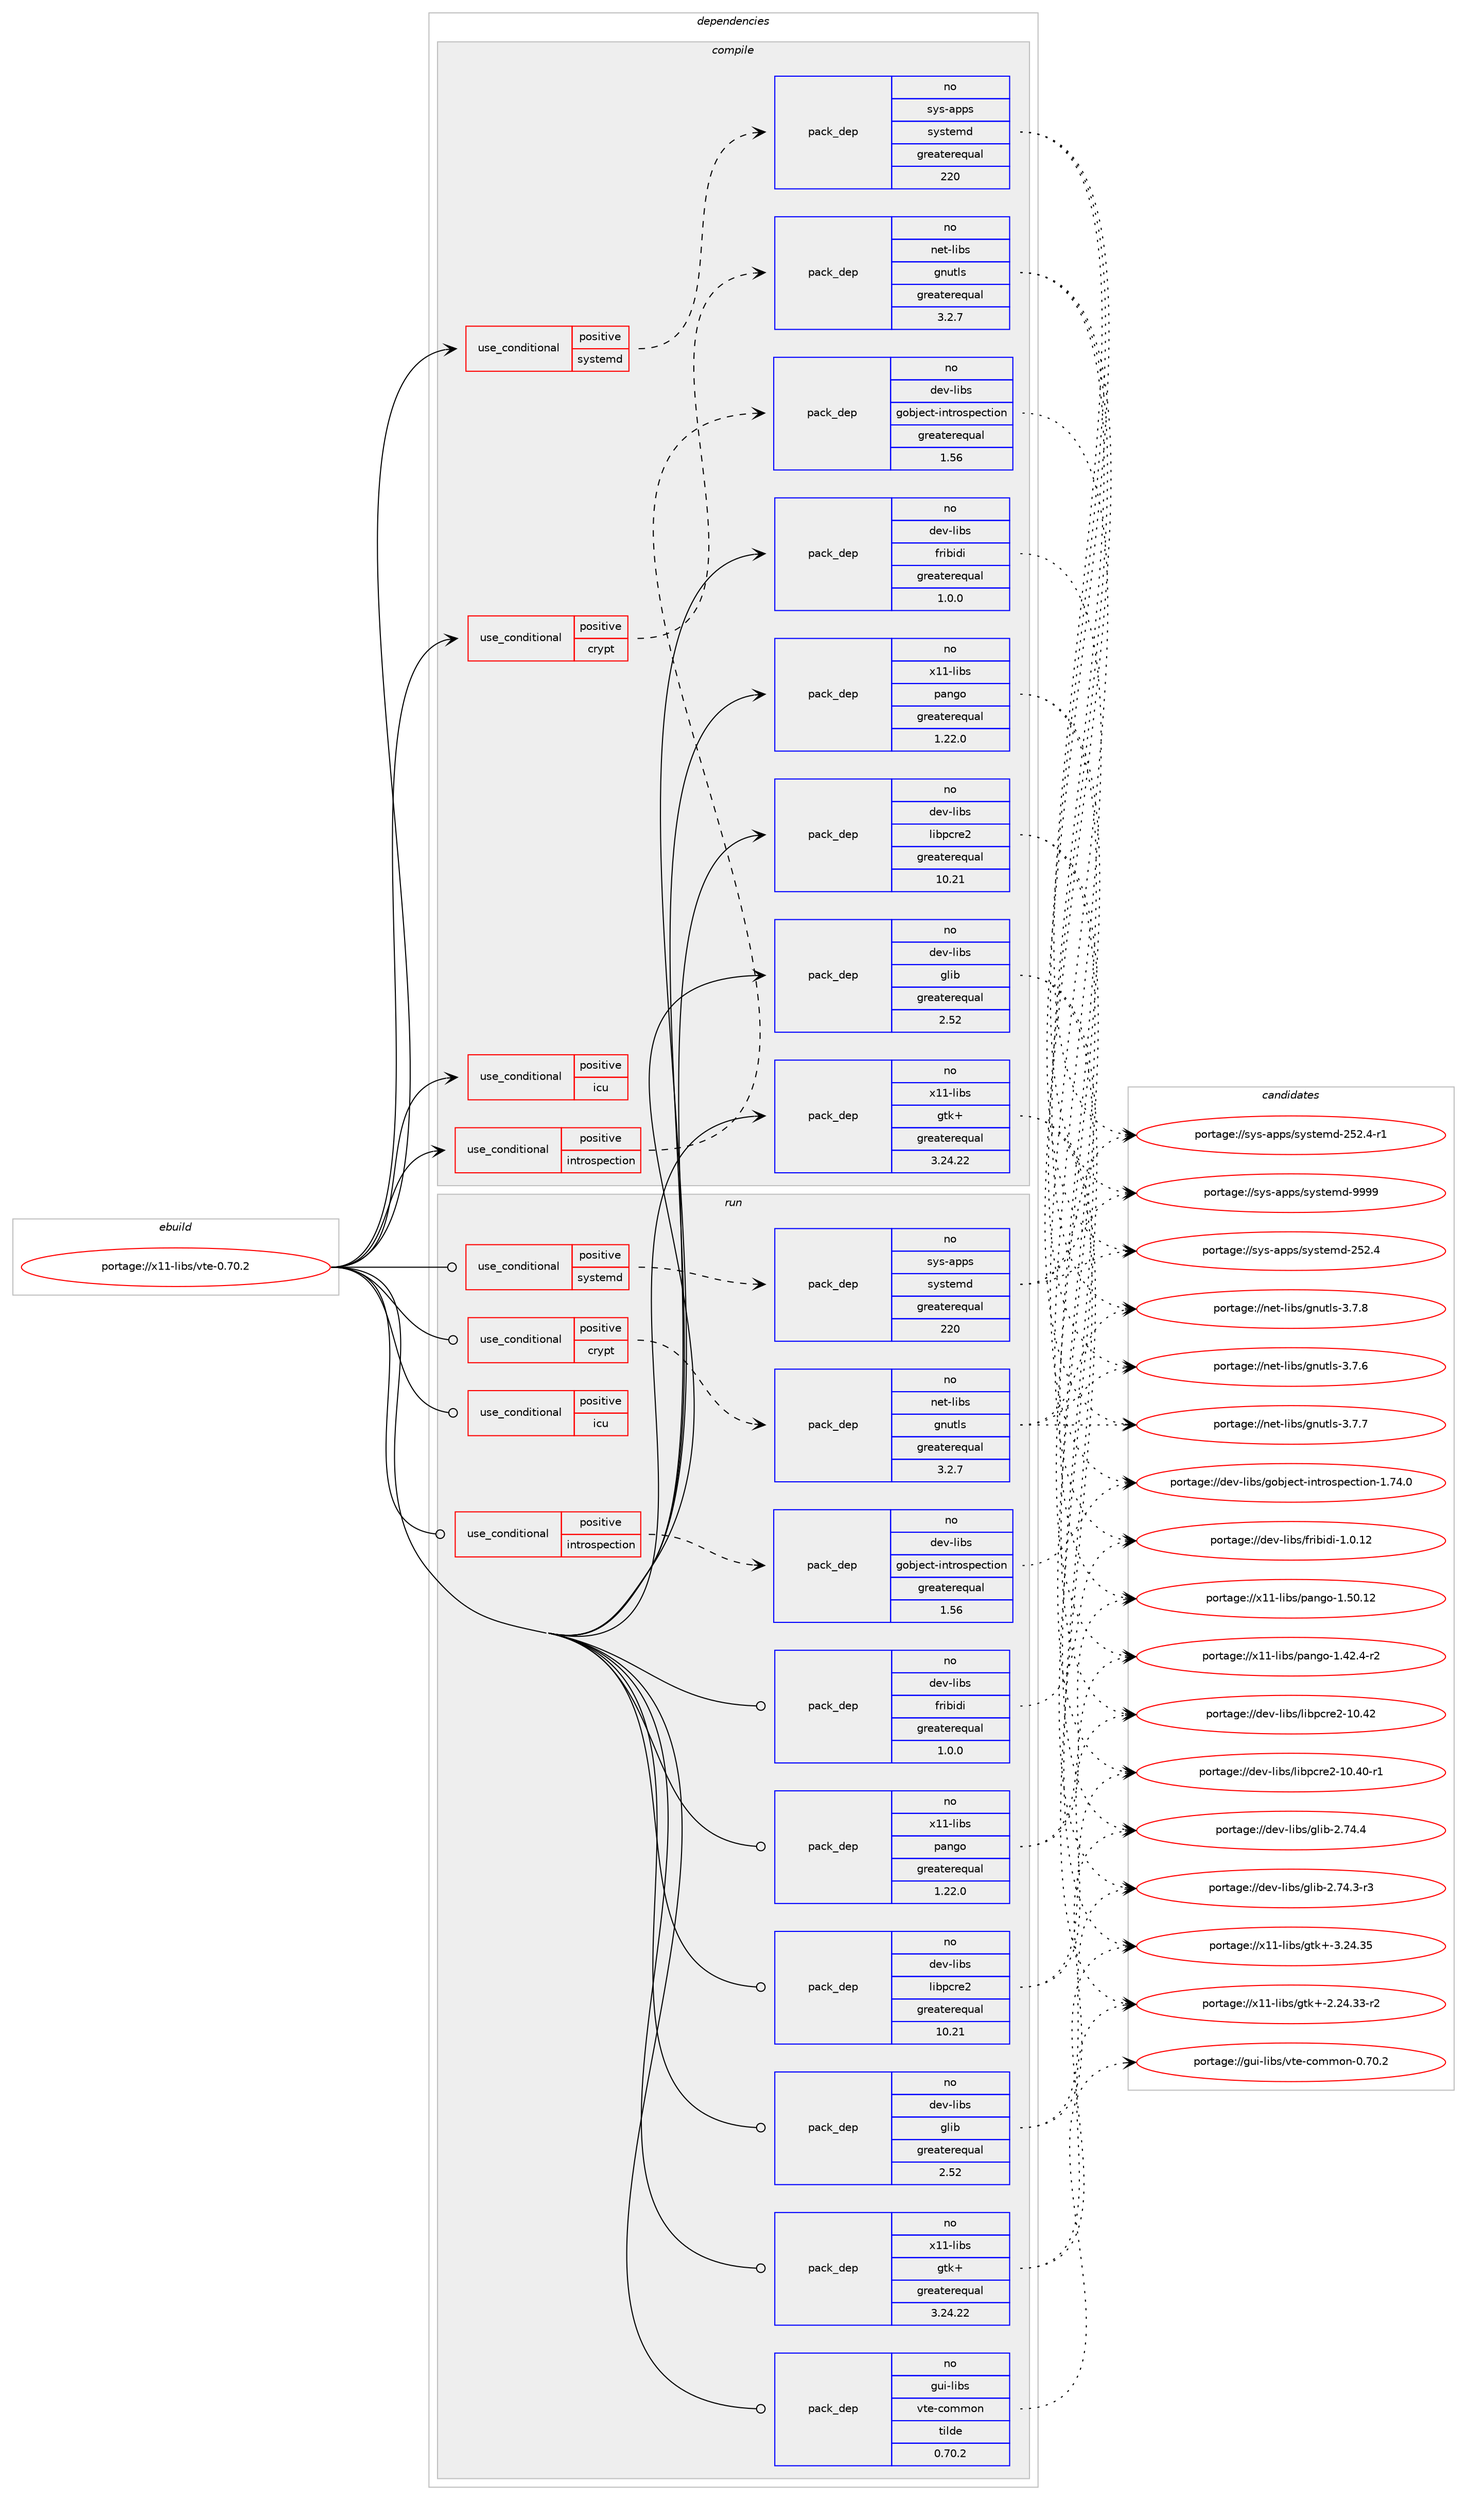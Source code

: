 digraph prolog {

# *************
# Graph options
# *************

newrank=true;
concentrate=true;
compound=true;
graph [rankdir=LR,fontname=Helvetica,fontsize=10,ranksep=1.5];#, ranksep=2.5, nodesep=0.2];
edge  [arrowhead=vee];
node  [fontname=Helvetica,fontsize=10];

# **********
# The ebuild
# **********

subgraph cluster_leftcol {
color=gray;
rank=same;
label=<<i>ebuild</i>>;
id [label="portage://x11-libs/vte-0.70.2", color=red, width=4, href="../x11-libs/vte-0.70.2.svg"];
}

# ****************
# The dependencies
# ****************

subgraph cluster_midcol {
color=gray;
label=<<i>dependencies</i>>;
subgraph cluster_compile {
fillcolor="#eeeeee";
style=filled;
label=<<i>compile</i>>;
subgraph cond6414 {
dependency10336 [label=<<TABLE BORDER="0" CELLBORDER="1" CELLSPACING="0" CELLPADDING="4"><TR><TD ROWSPAN="3" CELLPADDING="10">use_conditional</TD></TR><TR><TD>positive</TD></TR><TR><TD>crypt</TD></TR></TABLE>>, shape=none, color=red];
subgraph pack3797 {
dependency10337 [label=<<TABLE BORDER="0" CELLBORDER="1" CELLSPACING="0" CELLPADDING="4" WIDTH="220"><TR><TD ROWSPAN="6" CELLPADDING="30">pack_dep</TD></TR><TR><TD WIDTH="110">no</TD></TR><TR><TD>net-libs</TD></TR><TR><TD>gnutls</TD></TR><TR><TD>greaterequal</TD></TR><TR><TD>3.2.7</TD></TR></TABLE>>, shape=none, color=blue];
}
dependency10336:e -> dependency10337:w [weight=20,style="dashed",arrowhead="vee"];
}
id:e -> dependency10336:w [weight=20,style="solid",arrowhead="vee"];
subgraph cond6415 {
dependency10338 [label=<<TABLE BORDER="0" CELLBORDER="1" CELLSPACING="0" CELLPADDING="4"><TR><TD ROWSPAN="3" CELLPADDING="10">use_conditional</TD></TR><TR><TD>positive</TD></TR><TR><TD>icu</TD></TR></TABLE>>, shape=none, color=red];
# *** BEGIN UNKNOWN DEPENDENCY TYPE (TODO) ***
# dependency10338 -> package_dependency(portage://x11-libs/vte-0.70.2,install,no,dev-libs,icu,none,[,,],any_same_slot,[])
# *** END UNKNOWN DEPENDENCY TYPE (TODO) ***

}
id:e -> dependency10338:w [weight=20,style="solid",arrowhead="vee"];
subgraph cond6416 {
dependency10339 [label=<<TABLE BORDER="0" CELLBORDER="1" CELLSPACING="0" CELLPADDING="4"><TR><TD ROWSPAN="3" CELLPADDING="10">use_conditional</TD></TR><TR><TD>positive</TD></TR><TR><TD>introspection</TD></TR></TABLE>>, shape=none, color=red];
subgraph pack3798 {
dependency10340 [label=<<TABLE BORDER="0" CELLBORDER="1" CELLSPACING="0" CELLPADDING="4" WIDTH="220"><TR><TD ROWSPAN="6" CELLPADDING="30">pack_dep</TD></TR><TR><TD WIDTH="110">no</TD></TR><TR><TD>dev-libs</TD></TR><TR><TD>gobject-introspection</TD></TR><TR><TD>greaterequal</TD></TR><TR><TD>1.56</TD></TR></TABLE>>, shape=none, color=blue];
}
dependency10339:e -> dependency10340:w [weight=20,style="dashed",arrowhead="vee"];
}
id:e -> dependency10339:w [weight=20,style="solid",arrowhead="vee"];
subgraph cond6417 {
dependency10341 [label=<<TABLE BORDER="0" CELLBORDER="1" CELLSPACING="0" CELLPADDING="4"><TR><TD ROWSPAN="3" CELLPADDING="10">use_conditional</TD></TR><TR><TD>positive</TD></TR><TR><TD>systemd</TD></TR></TABLE>>, shape=none, color=red];
subgraph pack3799 {
dependency10342 [label=<<TABLE BORDER="0" CELLBORDER="1" CELLSPACING="0" CELLPADDING="4" WIDTH="220"><TR><TD ROWSPAN="6" CELLPADDING="30">pack_dep</TD></TR><TR><TD WIDTH="110">no</TD></TR><TR><TD>sys-apps</TD></TR><TR><TD>systemd</TD></TR><TR><TD>greaterequal</TD></TR><TR><TD>220</TD></TR></TABLE>>, shape=none, color=blue];
}
dependency10341:e -> dependency10342:w [weight=20,style="dashed",arrowhead="vee"];
}
id:e -> dependency10341:w [weight=20,style="solid",arrowhead="vee"];
subgraph pack3800 {
dependency10343 [label=<<TABLE BORDER="0" CELLBORDER="1" CELLSPACING="0" CELLPADDING="4" WIDTH="220"><TR><TD ROWSPAN="6" CELLPADDING="30">pack_dep</TD></TR><TR><TD WIDTH="110">no</TD></TR><TR><TD>dev-libs</TD></TR><TR><TD>fribidi</TD></TR><TR><TD>greaterequal</TD></TR><TR><TD>1.0.0</TD></TR></TABLE>>, shape=none, color=blue];
}
id:e -> dependency10343:w [weight=20,style="solid",arrowhead="vee"];
subgraph pack3801 {
dependency10344 [label=<<TABLE BORDER="0" CELLBORDER="1" CELLSPACING="0" CELLPADDING="4" WIDTH="220"><TR><TD ROWSPAN="6" CELLPADDING="30">pack_dep</TD></TR><TR><TD WIDTH="110">no</TD></TR><TR><TD>dev-libs</TD></TR><TR><TD>glib</TD></TR><TR><TD>greaterequal</TD></TR><TR><TD>2.52</TD></TR></TABLE>>, shape=none, color=blue];
}
id:e -> dependency10344:w [weight=20,style="solid",arrowhead="vee"];
subgraph pack3802 {
dependency10345 [label=<<TABLE BORDER="0" CELLBORDER="1" CELLSPACING="0" CELLPADDING="4" WIDTH="220"><TR><TD ROWSPAN="6" CELLPADDING="30">pack_dep</TD></TR><TR><TD WIDTH="110">no</TD></TR><TR><TD>dev-libs</TD></TR><TR><TD>libpcre2</TD></TR><TR><TD>greaterequal</TD></TR><TR><TD>10.21</TD></TR></TABLE>>, shape=none, color=blue];
}
id:e -> dependency10345:w [weight=20,style="solid",arrowhead="vee"];
# *** BEGIN UNKNOWN DEPENDENCY TYPE (TODO) ***
# id -> package_dependency(portage://x11-libs/vte-0.70.2,install,no,sys-libs,zlib,none,[,,],[],[])
# *** END UNKNOWN DEPENDENCY TYPE (TODO) ***

subgraph pack3803 {
dependency10346 [label=<<TABLE BORDER="0" CELLBORDER="1" CELLSPACING="0" CELLPADDING="4" WIDTH="220"><TR><TD ROWSPAN="6" CELLPADDING="30">pack_dep</TD></TR><TR><TD WIDTH="110">no</TD></TR><TR><TD>x11-libs</TD></TR><TR><TD>gtk+</TD></TR><TR><TD>greaterequal</TD></TR><TR><TD>3.24.22</TD></TR></TABLE>>, shape=none, color=blue];
}
id:e -> dependency10346:w [weight=20,style="solid",arrowhead="vee"];
subgraph pack3804 {
dependency10347 [label=<<TABLE BORDER="0" CELLBORDER="1" CELLSPACING="0" CELLPADDING="4" WIDTH="220"><TR><TD ROWSPAN="6" CELLPADDING="30">pack_dep</TD></TR><TR><TD WIDTH="110">no</TD></TR><TR><TD>x11-libs</TD></TR><TR><TD>pango</TD></TR><TR><TD>greaterequal</TD></TR><TR><TD>1.22.0</TD></TR></TABLE>>, shape=none, color=blue];
}
id:e -> dependency10347:w [weight=20,style="solid",arrowhead="vee"];
# *** BEGIN UNKNOWN DEPENDENCY TYPE (TODO) ***
# id -> package_dependency(portage://x11-libs/vte-0.70.2,install,no,x11-libs,pango,none,[,,],[],[use(optenable(introspection),none)])
# *** END UNKNOWN DEPENDENCY TYPE (TODO) ***

}
subgraph cluster_compileandrun {
fillcolor="#eeeeee";
style=filled;
label=<<i>compile and run</i>>;
}
subgraph cluster_run {
fillcolor="#eeeeee";
style=filled;
label=<<i>run</i>>;
subgraph cond6418 {
dependency10348 [label=<<TABLE BORDER="0" CELLBORDER="1" CELLSPACING="0" CELLPADDING="4"><TR><TD ROWSPAN="3" CELLPADDING="10">use_conditional</TD></TR><TR><TD>positive</TD></TR><TR><TD>crypt</TD></TR></TABLE>>, shape=none, color=red];
subgraph pack3805 {
dependency10349 [label=<<TABLE BORDER="0" CELLBORDER="1" CELLSPACING="0" CELLPADDING="4" WIDTH="220"><TR><TD ROWSPAN="6" CELLPADDING="30">pack_dep</TD></TR><TR><TD WIDTH="110">no</TD></TR><TR><TD>net-libs</TD></TR><TR><TD>gnutls</TD></TR><TR><TD>greaterequal</TD></TR><TR><TD>3.2.7</TD></TR></TABLE>>, shape=none, color=blue];
}
dependency10348:e -> dependency10349:w [weight=20,style="dashed",arrowhead="vee"];
}
id:e -> dependency10348:w [weight=20,style="solid",arrowhead="odot"];
subgraph cond6419 {
dependency10350 [label=<<TABLE BORDER="0" CELLBORDER="1" CELLSPACING="0" CELLPADDING="4"><TR><TD ROWSPAN="3" CELLPADDING="10">use_conditional</TD></TR><TR><TD>positive</TD></TR><TR><TD>icu</TD></TR></TABLE>>, shape=none, color=red];
# *** BEGIN UNKNOWN DEPENDENCY TYPE (TODO) ***
# dependency10350 -> package_dependency(portage://x11-libs/vte-0.70.2,run,no,dev-libs,icu,none,[,,],any_same_slot,[])
# *** END UNKNOWN DEPENDENCY TYPE (TODO) ***

}
id:e -> dependency10350:w [weight=20,style="solid",arrowhead="odot"];
subgraph cond6420 {
dependency10351 [label=<<TABLE BORDER="0" CELLBORDER="1" CELLSPACING="0" CELLPADDING="4"><TR><TD ROWSPAN="3" CELLPADDING="10">use_conditional</TD></TR><TR><TD>positive</TD></TR><TR><TD>introspection</TD></TR></TABLE>>, shape=none, color=red];
subgraph pack3806 {
dependency10352 [label=<<TABLE BORDER="0" CELLBORDER="1" CELLSPACING="0" CELLPADDING="4" WIDTH="220"><TR><TD ROWSPAN="6" CELLPADDING="30">pack_dep</TD></TR><TR><TD WIDTH="110">no</TD></TR><TR><TD>dev-libs</TD></TR><TR><TD>gobject-introspection</TD></TR><TR><TD>greaterequal</TD></TR><TR><TD>1.56</TD></TR></TABLE>>, shape=none, color=blue];
}
dependency10351:e -> dependency10352:w [weight=20,style="dashed",arrowhead="vee"];
}
id:e -> dependency10351:w [weight=20,style="solid",arrowhead="odot"];
subgraph cond6421 {
dependency10353 [label=<<TABLE BORDER="0" CELLBORDER="1" CELLSPACING="0" CELLPADDING="4"><TR><TD ROWSPAN="3" CELLPADDING="10">use_conditional</TD></TR><TR><TD>positive</TD></TR><TR><TD>systemd</TD></TR></TABLE>>, shape=none, color=red];
subgraph pack3807 {
dependency10354 [label=<<TABLE BORDER="0" CELLBORDER="1" CELLSPACING="0" CELLPADDING="4" WIDTH="220"><TR><TD ROWSPAN="6" CELLPADDING="30">pack_dep</TD></TR><TR><TD WIDTH="110">no</TD></TR><TR><TD>sys-apps</TD></TR><TR><TD>systemd</TD></TR><TR><TD>greaterequal</TD></TR><TR><TD>220</TD></TR></TABLE>>, shape=none, color=blue];
}
dependency10353:e -> dependency10354:w [weight=20,style="dashed",arrowhead="vee"];
}
id:e -> dependency10353:w [weight=20,style="solid",arrowhead="odot"];
subgraph pack3808 {
dependency10355 [label=<<TABLE BORDER="0" CELLBORDER="1" CELLSPACING="0" CELLPADDING="4" WIDTH="220"><TR><TD ROWSPAN="6" CELLPADDING="30">pack_dep</TD></TR><TR><TD WIDTH="110">no</TD></TR><TR><TD>dev-libs</TD></TR><TR><TD>fribidi</TD></TR><TR><TD>greaterequal</TD></TR><TR><TD>1.0.0</TD></TR></TABLE>>, shape=none, color=blue];
}
id:e -> dependency10355:w [weight=20,style="solid",arrowhead="odot"];
subgraph pack3809 {
dependency10356 [label=<<TABLE BORDER="0" CELLBORDER="1" CELLSPACING="0" CELLPADDING="4" WIDTH="220"><TR><TD ROWSPAN="6" CELLPADDING="30">pack_dep</TD></TR><TR><TD WIDTH="110">no</TD></TR><TR><TD>dev-libs</TD></TR><TR><TD>glib</TD></TR><TR><TD>greaterequal</TD></TR><TR><TD>2.52</TD></TR></TABLE>>, shape=none, color=blue];
}
id:e -> dependency10356:w [weight=20,style="solid",arrowhead="odot"];
subgraph pack3810 {
dependency10357 [label=<<TABLE BORDER="0" CELLBORDER="1" CELLSPACING="0" CELLPADDING="4" WIDTH="220"><TR><TD ROWSPAN="6" CELLPADDING="30">pack_dep</TD></TR><TR><TD WIDTH="110">no</TD></TR><TR><TD>dev-libs</TD></TR><TR><TD>libpcre2</TD></TR><TR><TD>greaterequal</TD></TR><TR><TD>10.21</TD></TR></TABLE>>, shape=none, color=blue];
}
id:e -> dependency10357:w [weight=20,style="solid",arrowhead="odot"];
subgraph pack3811 {
dependency10358 [label=<<TABLE BORDER="0" CELLBORDER="1" CELLSPACING="0" CELLPADDING="4" WIDTH="220"><TR><TD ROWSPAN="6" CELLPADDING="30">pack_dep</TD></TR><TR><TD WIDTH="110">no</TD></TR><TR><TD>gui-libs</TD></TR><TR><TD>vte-common</TD></TR><TR><TD>tilde</TD></TR><TR><TD>0.70.2</TD></TR></TABLE>>, shape=none, color=blue];
}
id:e -> dependency10358:w [weight=20,style="solid",arrowhead="odot"];
# *** BEGIN UNKNOWN DEPENDENCY TYPE (TODO) ***
# id -> package_dependency(portage://x11-libs/vte-0.70.2,run,no,sys-libs,zlib,none,[,,],[],[])
# *** END UNKNOWN DEPENDENCY TYPE (TODO) ***

subgraph pack3812 {
dependency10359 [label=<<TABLE BORDER="0" CELLBORDER="1" CELLSPACING="0" CELLPADDING="4" WIDTH="220"><TR><TD ROWSPAN="6" CELLPADDING="30">pack_dep</TD></TR><TR><TD WIDTH="110">no</TD></TR><TR><TD>x11-libs</TD></TR><TR><TD>gtk+</TD></TR><TR><TD>greaterequal</TD></TR><TR><TD>3.24.22</TD></TR></TABLE>>, shape=none, color=blue];
}
id:e -> dependency10359:w [weight=20,style="solid",arrowhead="odot"];
subgraph pack3813 {
dependency10360 [label=<<TABLE BORDER="0" CELLBORDER="1" CELLSPACING="0" CELLPADDING="4" WIDTH="220"><TR><TD ROWSPAN="6" CELLPADDING="30">pack_dep</TD></TR><TR><TD WIDTH="110">no</TD></TR><TR><TD>x11-libs</TD></TR><TR><TD>pango</TD></TR><TR><TD>greaterequal</TD></TR><TR><TD>1.22.0</TD></TR></TABLE>>, shape=none, color=blue];
}
id:e -> dependency10360:w [weight=20,style="solid",arrowhead="odot"];
# *** BEGIN UNKNOWN DEPENDENCY TYPE (TODO) ***
# id -> package_dependency(portage://x11-libs/vte-0.70.2,run,no,x11-libs,pango,none,[,,],[],[use(optenable(introspection),none)])
# *** END UNKNOWN DEPENDENCY TYPE (TODO) ***

}
}

# **************
# The candidates
# **************

subgraph cluster_choices {
rank=same;
color=gray;
label=<<i>candidates</i>>;

subgraph choice3797 {
color=black;
nodesep=1;
choice110101116451081059811547103110117116108115455146554654 [label="portage://net-libs/gnutls-3.7.6", color=red, width=4,href="../net-libs/gnutls-3.7.6.svg"];
choice110101116451081059811547103110117116108115455146554655 [label="portage://net-libs/gnutls-3.7.7", color=red, width=4,href="../net-libs/gnutls-3.7.7.svg"];
choice110101116451081059811547103110117116108115455146554656 [label="portage://net-libs/gnutls-3.7.8", color=red, width=4,href="../net-libs/gnutls-3.7.8.svg"];
dependency10337:e -> choice110101116451081059811547103110117116108115455146554654:w [style=dotted,weight="100"];
dependency10337:e -> choice110101116451081059811547103110117116108115455146554655:w [style=dotted,weight="100"];
dependency10337:e -> choice110101116451081059811547103110117116108115455146554656:w [style=dotted,weight="100"];
}
subgraph choice3798 {
color=black;
nodesep=1;
choice1001011184510810598115471031119810610199116451051101161141111151121019911610511111045494655524648 [label="portage://dev-libs/gobject-introspection-1.74.0", color=red, width=4,href="../dev-libs/gobject-introspection-1.74.0.svg"];
dependency10340:e -> choice1001011184510810598115471031119810610199116451051101161141111151121019911610511111045494655524648:w [style=dotted,weight="100"];
}
subgraph choice3799 {
color=black;
nodesep=1;
choice115121115459711211211547115121115116101109100455053504652 [label="portage://sys-apps/systemd-252.4", color=red, width=4,href="../sys-apps/systemd-252.4.svg"];
choice1151211154597112112115471151211151161011091004550535046524511449 [label="portage://sys-apps/systemd-252.4-r1", color=red, width=4,href="../sys-apps/systemd-252.4-r1.svg"];
choice1151211154597112112115471151211151161011091004557575757 [label="portage://sys-apps/systemd-9999", color=red, width=4,href="../sys-apps/systemd-9999.svg"];
dependency10342:e -> choice115121115459711211211547115121115116101109100455053504652:w [style=dotted,weight="100"];
dependency10342:e -> choice1151211154597112112115471151211151161011091004550535046524511449:w [style=dotted,weight="100"];
dependency10342:e -> choice1151211154597112112115471151211151161011091004557575757:w [style=dotted,weight="100"];
}
subgraph choice3800 {
color=black;
nodesep=1;
choice1001011184510810598115471021141059810510010545494648464950 [label="portage://dev-libs/fribidi-1.0.12", color=red, width=4,href="../dev-libs/fribidi-1.0.12.svg"];
dependency10343:e -> choice1001011184510810598115471021141059810510010545494648464950:w [style=dotted,weight="100"];
}
subgraph choice3801 {
color=black;
nodesep=1;
choice10010111845108105981154710310810598455046555246514511451 [label="portage://dev-libs/glib-2.74.3-r3", color=red, width=4,href="../dev-libs/glib-2.74.3-r3.svg"];
choice1001011184510810598115471031081059845504655524652 [label="portage://dev-libs/glib-2.74.4", color=red, width=4,href="../dev-libs/glib-2.74.4.svg"];
dependency10344:e -> choice10010111845108105981154710310810598455046555246514511451:w [style=dotted,weight="100"];
dependency10344:e -> choice1001011184510810598115471031081059845504655524652:w [style=dotted,weight="100"];
}
subgraph choice3802 {
color=black;
nodesep=1;
choice1001011184510810598115471081059811299114101504549484652484511449 [label="portage://dev-libs/libpcre2-10.40-r1", color=red, width=4,href="../dev-libs/libpcre2-10.40-r1.svg"];
choice100101118451081059811547108105981129911410150454948465250 [label="portage://dev-libs/libpcre2-10.42", color=red, width=4,href="../dev-libs/libpcre2-10.42.svg"];
dependency10345:e -> choice1001011184510810598115471081059811299114101504549484652484511449:w [style=dotted,weight="100"];
dependency10345:e -> choice100101118451081059811547108105981129911410150454948465250:w [style=dotted,weight="100"];
}
subgraph choice3803 {
color=black;
nodesep=1;
choice12049494510810598115471031161074345504650524651514511450 [label="portage://x11-libs/gtk+-2.24.33-r2", color=red, width=4,href="../x11-libs/gtk+-2.24.33-r2.svg"];
choice1204949451081059811547103116107434551465052465153 [label="portage://x11-libs/gtk+-3.24.35", color=red, width=4,href="../x11-libs/gtk+-3.24.35.svg"];
dependency10346:e -> choice12049494510810598115471031161074345504650524651514511450:w [style=dotted,weight="100"];
dependency10346:e -> choice1204949451081059811547103116107434551465052465153:w [style=dotted,weight="100"];
}
subgraph choice3804 {
color=black;
nodesep=1;
choice120494945108105981154711297110103111454946525046524511450 [label="portage://x11-libs/pango-1.42.4-r2", color=red, width=4,href="../x11-libs/pango-1.42.4-r2.svg"];
choice1204949451081059811547112971101031114549465348464950 [label="portage://x11-libs/pango-1.50.12", color=red, width=4,href="../x11-libs/pango-1.50.12.svg"];
dependency10347:e -> choice120494945108105981154711297110103111454946525046524511450:w [style=dotted,weight="100"];
dependency10347:e -> choice1204949451081059811547112971101031114549465348464950:w [style=dotted,weight="100"];
}
subgraph choice3805 {
color=black;
nodesep=1;
choice110101116451081059811547103110117116108115455146554654 [label="portage://net-libs/gnutls-3.7.6", color=red, width=4,href="../net-libs/gnutls-3.7.6.svg"];
choice110101116451081059811547103110117116108115455146554655 [label="portage://net-libs/gnutls-3.7.7", color=red, width=4,href="../net-libs/gnutls-3.7.7.svg"];
choice110101116451081059811547103110117116108115455146554656 [label="portage://net-libs/gnutls-3.7.8", color=red, width=4,href="../net-libs/gnutls-3.7.8.svg"];
dependency10349:e -> choice110101116451081059811547103110117116108115455146554654:w [style=dotted,weight="100"];
dependency10349:e -> choice110101116451081059811547103110117116108115455146554655:w [style=dotted,weight="100"];
dependency10349:e -> choice110101116451081059811547103110117116108115455146554656:w [style=dotted,weight="100"];
}
subgraph choice3806 {
color=black;
nodesep=1;
choice1001011184510810598115471031119810610199116451051101161141111151121019911610511111045494655524648 [label="portage://dev-libs/gobject-introspection-1.74.0", color=red, width=4,href="../dev-libs/gobject-introspection-1.74.0.svg"];
dependency10352:e -> choice1001011184510810598115471031119810610199116451051101161141111151121019911610511111045494655524648:w [style=dotted,weight="100"];
}
subgraph choice3807 {
color=black;
nodesep=1;
choice115121115459711211211547115121115116101109100455053504652 [label="portage://sys-apps/systemd-252.4", color=red, width=4,href="../sys-apps/systemd-252.4.svg"];
choice1151211154597112112115471151211151161011091004550535046524511449 [label="portage://sys-apps/systemd-252.4-r1", color=red, width=4,href="../sys-apps/systemd-252.4-r1.svg"];
choice1151211154597112112115471151211151161011091004557575757 [label="portage://sys-apps/systemd-9999", color=red, width=4,href="../sys-apps/systemd-9999.svg"];
dependency10354:e -> choice115121115459711211211547115121115116101109100455053504652:w [style=dotted,weight="100"];
dependency10354:e -> choice1151211154597112112115471151211151161011091004550535046524511449:w [style=dotted,weight="100"];
dependency10354:e -> choice1151211154597112112115471151211151161011091004557575757:w [style=dotted,weight="100"];
}
subgraph choice3808 {
color=black;
nodesep=1;
choice1001011184510810598115471021141059810510010545494648464950 [label="portage://dev-libs/fribidi-1.0.12", color=red, width=4,href="../dev-libs/fribidi-1.0.12.svg"];
dependency10355:e -> choice1001011184510810598115471021141059810510010545494648464950:w [style=dotted,weight="100"];
}
subgraph choice3809 {
color=black;
nodesep=1;
choice10010111845108105981154710310810598455046555246514511451 [label="portage://dev-libs/glib-2.74.3-r3", color=red, width=4,href="../dev-libs/glib-2.74.3-r3.svg"];
choice1001011184510810598115471031081059845504655524652 [label="portage://dev-libs/glib-2.74.4", color=red, width=4,href="../dev-libs/glib-2.74.4.svg"];
dependency10356:e -> choice10010111845108105981154710310810598455046555246514511451:w [style=dotted,weight="100"];
dependency10356:e -> choice1001011184510810598115471031081059845504655524652:w [style=dotted,weight="100"];
}
subgraph choice3810 {
color=black;
nodesep=1;
choice1001011184510810598115471081059811299114101504549484652484511449 [label="portage://dev-libs/libpcre2-10.40-r1", color=red, width=4,href="../dev-libs/libpcre2-10.40-r1.svg"];
choice100101118451081059811547108105981129911410150454948465250 [label="portage://dev-libs/libpcre2-10.42", color=red, width=4,href="../dev-libs/libpcre2-10.42.svg"];
dependency10357:e -> choice1001011184510810598115471081059811299114101504549484652484511449:w [style=dotted,weight="100"];
dependency10357:e -> choice100101118451081059811547108105981129911410150454948465250:w [style=dotted,weight="100"];
}
subgraph choice3811 {
color=black;
nodesep=1;
choice103117105451081059811547118116101459911110910911111045484655484650 [label="portage://gui-libs/vte-common-0.70.2", color=red, width=4,href="../gui-libs/vte-common-0.70.2.svg"];
dependency10358:e -> choice103117105451081059811547118116101459911110910911111045484655484650:w [style=dotted,weight="100"];
}
subgraph choice3812 {
color=black;
nodesep=1;
choice12049494510810598115471031161074345504650524651514511450 [label="portage://x11-libs/gtk+-2.24.33-r2", color=red, width=4,href="../x11-libs/gtk+-2.24.33-r2.svg"];
choice1204949451081059811547103116107434551465052465153 [label="portage://x11-libs/gtk+-3.24.35", color=red, width=4,href="../x11-libs/gtk+-3.24.35.svg"];
dependency10359:e -> choice12049494510810598115471031161074345504650524651514511450:w [style=dotted,weight="100"];
dependency10359:e -> choice1204949451081059811547103116107434551465052465153:w [style=dotted,weight="100"];
}
subgraph choice3813 {
color=black;
nodesep=1;
choice120494945108105981154711297110103111454946525046524511450 [label="portage://x11-libs/pango-1.42.4-r2", color=red, width=4,href="../x11-libs/pango-1.42.4-r2.svg"];
choice1204949451081059811547112971101031114549465348464950 [label="portage://x11-libs/pango-1.50.12", color=red, width=4,href="../x11-libs/pango-1.50.12.svg"];
dependency10360:e -> choice120494945108105981154711297110103111454946525046524511450:w [style=dotted,weight="100"];
dependency10360:e -> choice1204949451081059811547112971101031114549465348464950:w [style=dotted,weight="100"];
}
}

}
